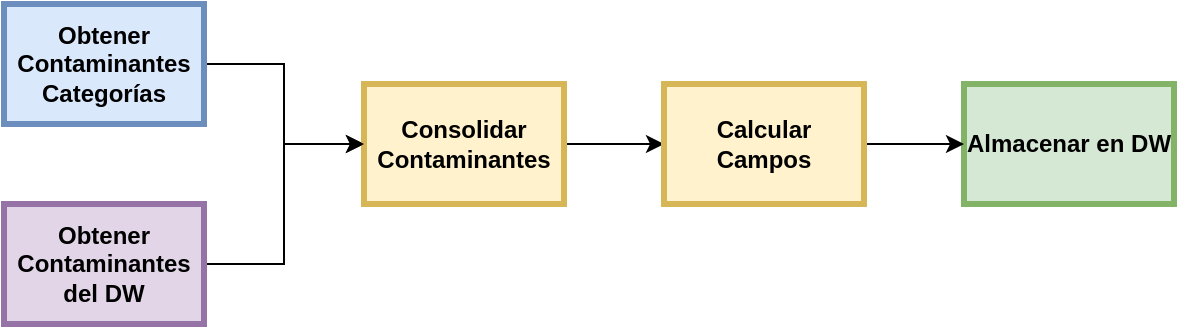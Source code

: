 <mxfile pages="1" version="11.2.5" type="device"><diagram name="Page-1" id="c7558073-3199-34d8-9f00-42111426c3f3"><mxGraphModel dx="786" dy="582" grid="1" gridSize="10" guides="1" tooltips="1" connect="1" arrows="1" fold="1" page="1" pageScale="1" pageWidth="826" pageHeight="1169" background="#ffffff" math="0" shadow="0"><root><mxCell id="0"/><mxCell id="1" parent="0"/><mxCell id="KHJzqqsQ3kqEn71Sj2GZ-102" value="Almacenar en DW" style="whiteSpace=wrap;align=center;verticalAlign=middle;fontStyle=1;strokeWidth=3;fillColor=#d5e8d4;strokeColor=#82b366;" parent="1" vertex="1"><mxGeometry x="690" y="210" width="105" height="60" as="geometry"/></mxCell><mxCell id="sOmLeL9o9xfqHh1spUYF-4" style="edgeStyle=orthogonalEdgeStyle;rounded=0;orthogonalLoop=1;jettySize=auto;html=1;exitX=1;exitY=0.5;exitDx=0;exitDy=0;entryX=0;entryY=0.5;entryDx=0;entryDy=0;" parent="1" source="sOmLeL9o9xfqHh1spUYF-1" target="sOmLeL9o9xfqHh1spUYF-2" edge="1"><mxGeometry relative="1" as="geometry"/></mxCell><mxCell id="sOmLeL9o9xfqHh1spUYF-1" value="Obtener&#10;Contaminantes&#10;Categorías" style="whiteSpace=wrap;align=center;verticalAlign=middle;fontStyle=1;strokeWidth=3;fillColor=#dae8fc;strokeColor=#6c8ebf;" parent="1" vertex="1"><mxGeometry x="210" y="170" width="100" height="60" as="geometry"/></mxCell><mxCell id="sfEr8VuQXLCUdgGf-8Se-3" style="edgeStyle=orthogonalEdgeStyle;rounded=0;orthogonalLoop=1;jettySize=auto;html=1;exitX=1;exitY=0.5;exitDx=0;exitDy=0;entryX=0;entryY=0.5;entryDx=0;entryDy=0;" edge="1" parent="1" source="sOmLeL9o9xfqHh1spUYF-2" target="sfEr8VuQXLCUdgGf-8Se-2"><mxGeometry relative="1" as="geometry"/></mxCell><mxCell id="sOmLeL9o9xfqHh1spUYF-2" value="Consolidar&#10;Contaminantes" style="whiteSpace=wrap;align=center;verticalAlign=middle;fontStyle=1;strokeWidth=3;fillColor=#fff2cc;strokeColor=#d6b656;" parent="1" vertex="1"><mxGeometry x="390" y="210" width="100" height="60" as="geometry"/></mxCell><mxCell id="sfEr8VuQXLCUdgGf-8Se-5" style="edgeStyle=orthogonalEdgeStyle;rounded=0;orthogonalLoop=1;jettySize=auto;html=1;exitX=1;exitY=0.5;exitDx=0;exitDy=0;entryX=0;entryY=0.5;entryDx=0;entryDy=0;" edge="1" parent="1" source="sfEr8VuQXLCUdgGf-8Se-1" target="sOmLeL9o9xfqHh1spUYF-2"><mxGeometry relative="1" as="geometry"/></mxCell><mxCell id="sfEr8VuQXLCUdgGf-8Se-1" value="Obtener&#10;Contaminantes&#10;del DW" style="whiteSpace=wrap;align=center;verticalAlign=middle;fontStyle=1;strokeWidth=3;fillColor=#e1d5e7;strokeColor=#9673a6;" vertex="1" parent="1"><mxGeometry x="210" y="270" width="100" height="60" as="geometry"/></mxCell><mxCell id="sfEr8VuQXLCUdgGf-8Se-4" style="edgeStyle=orthogonalEdgeStyle;rounded=0;orthogonalLoop=1;jettySize=auto;html=1;exitX=1;exitY=0.5;exitDx=0;exitDy=0;entryX=0;entryY=0.5;entryDx=0;entryDy=0;" edge="1" parent="1" source="sfEr8VuQXLCUdgGf-8Se-2" target="KHJzqqsQ3kqEn71Sj2GZ-102"><mxGeometry relative="1" as="geometry"/></mxCell><mxCell id="sfEr8VuQXLCUdgGf-8Se-2" value="Calcular&#10;Campos" style="whiteSpace=wrap;align=center;verticalAlign=middle;fontStyle=1;strokeWidth=3;fillColor=#fff2cc;strokeColor=#d6b656;" vertex="1" parent="1"><mxGeometry x="540" y="210" width="100" height="60" as="geometry"/></mxCell></root></mxGraphModel></diagram></mxfile>